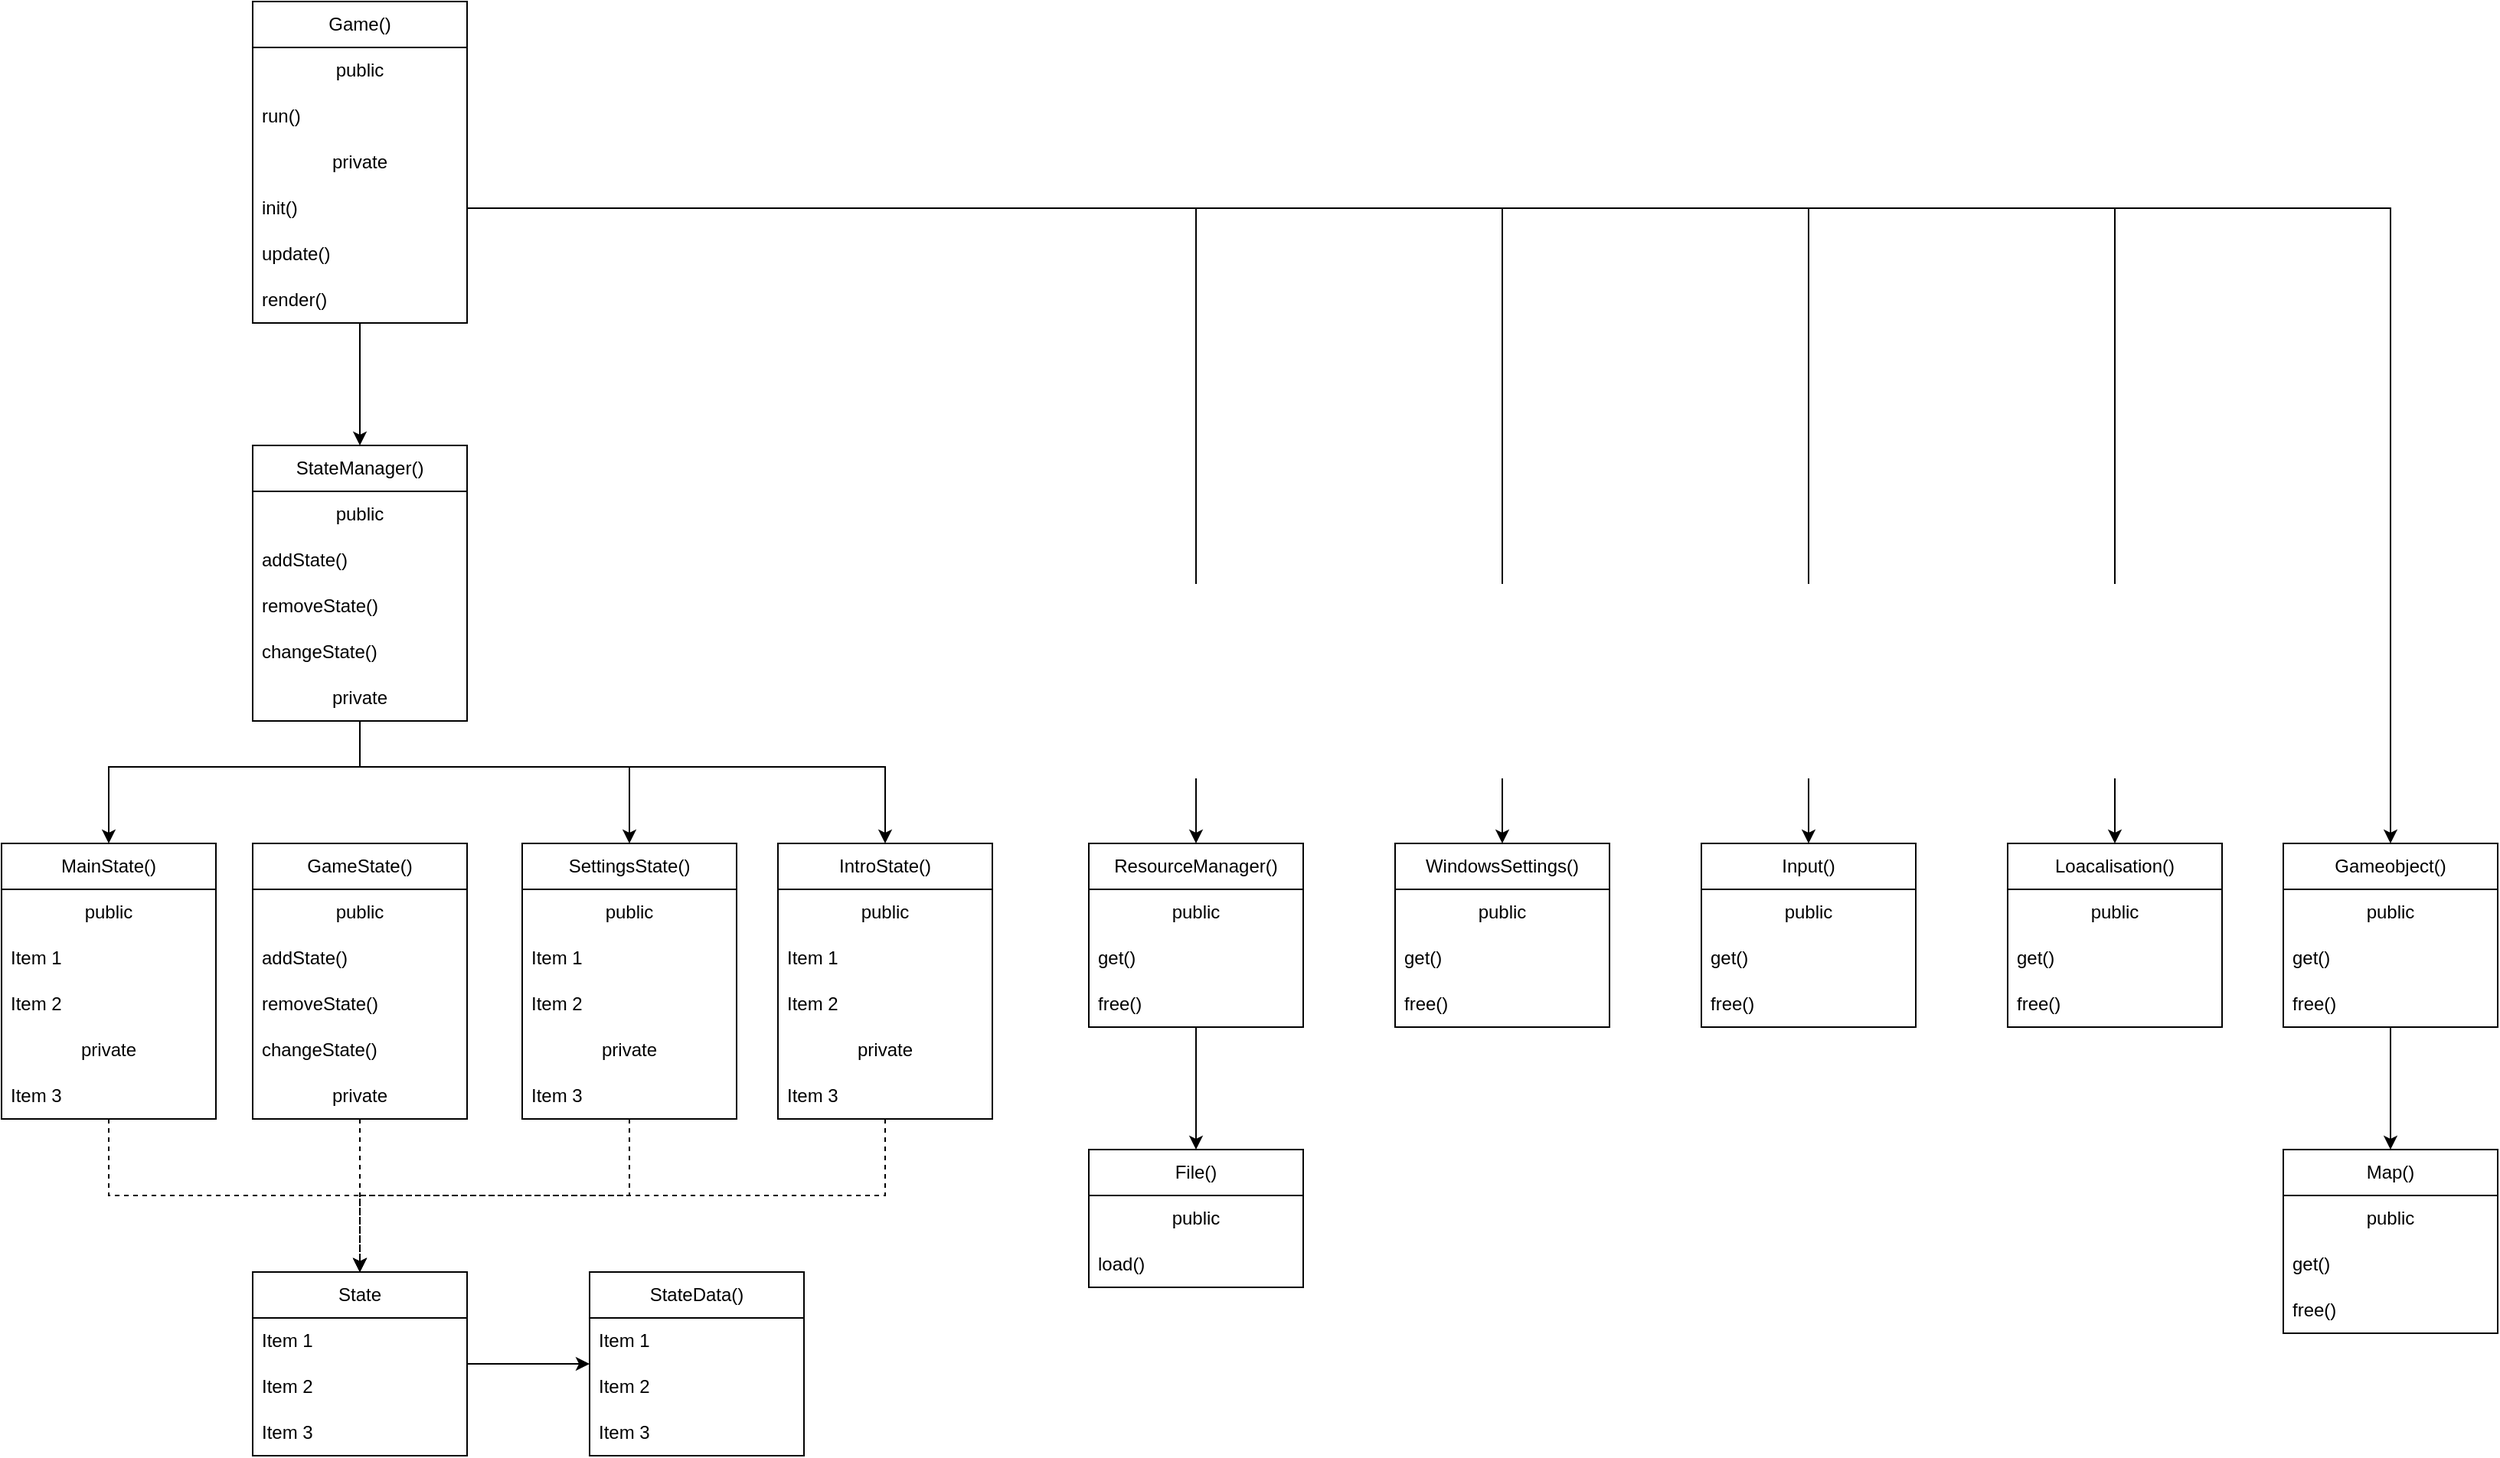 <mxfile version="21.5.2" type="github">
  <diagram name="Страница 1" id="eQG78R5WdQIjexpzh70h">
    <mxGraphModel dx="1628" dy="1049" grid="1" gridSize="10" guides="1" tooltips="1" connect="1" arrows="1" fold="1" page="1" pageScale="1" pageWidth="5000" pageHeight="5000" background="none" math="0" shadow="0">
      <root>
        <mxCell id="0" />
        <mxCell id="1" parent="0" />
        <mxCell id="CHiHUjRZ3rENDzoaXZ8h-26" value="" style="edgeStyle=orthogonalEdgeStyle;rounded=0;orthogonalLoop=1;jettySize=auto;html=1;" edge="1" parent="1" source="CHiHUjRZ3rENDzoaXZ8h-2" target="CHiHUjRZ3rENDzoaXZ8h-19">
          <mxGeometry relative="1" as="geometry" />
        </mxCell>
        <mxCell id="CHiHUjRZ3rENDzoaXZ8h-2" value="Game()" style="swimlane;fontStyle=0;childLayout=stackLayout;horizontal=1;startSize=30;horizontalStack=0;resizeParent=1;resizeParentMax=0;resizeLast=0;collapsible=1;marginBottom=0;whiteSpace=wrap;html=1;" vertex="1" parent="1">
          <mxGeometry x="344" y="20" width="140" height="210" as="geometry">
            <mxRectangle x="344" y="20" width="70" height="30" as="alternateBounds" />
          </mxGeometry>
        </mxCell>
        <mxCell id="CHiHUjRZ3rENDzoaXZ8h-3" value="public" style="text;align=center;verticalAlign=middle;spacingLeft=4;spacingRight=4;overflow=hidden;points=[[0,0.5],[1,0.5]];portConstraint=eastwest;rotatable=0;whiteSpace=wrap;html=1;" vertex="1" parent="CHiHUjRZ3rENDzoaXZ8h-2">
          <mxGeometry y="30" width="140" height="30" as="geometry" />
        </mxCell>
        <mxCell id="CHiHUjRZ3rENDzoaXZ8h-5" value="run()" style="text;strokeColor=none;fillColor=none;align=left;verticalAlign=middle;spacingLeft=4;spacingRight=4;overflow=hidden;points=[[0,0.5],[1,0.5]];portConstraint=eastwest;rotatable=0;whiteSpace=wrap;html=1;" vertex="1" parent="CHiHUjRZ3rENDzoaXZ8h-2">
          <mxGeometry y="60" width="140" height="30" as="geometry" />
        </mxCell>
        <mxCell id="CHiHUjRZ3rENDzoaXZ8h-4" value="private" style="text;align=center;verticalAlign=middle;spacingLeft=4;spacingRight=4;overflow=hidden;points=[[0,0.5],[1,0.5]];portConstraint=eastwest;rotatable=0;whiteSpace=wrap;html=1;" vertex="1" parent="CHiHUjRZ3rENDzoaXZ8h-2">
          <mxGeometry y="90" width="140" height="30" as="geometry" />
        </mxCell>
        <mxCell id="CHiHUjRZ3rENDzoaXZ8h-9" value="init()" style="text;strokeColor=none;fillColor=none;align=left;verticalAlign=middle;spacingLeft=4;spacingRight=4;overflow=hidden;points=[[0,0.5],[1,0.5]];portConstraint=eastwest;rotatable=0;whiteSpace=wrap;html=1;" vertex="1" parent="CHiHUjRZ3rENDzoaXZ8h-2">
          <mxGeometry y="120" width="140" height="30" as="geometry" />
        </mxCell>
        <mxCell id="CHiHUjRZ3rENDzoaXZ8h-7" value="update()" style="text;strokeColor=none;fillColor=none;align=left;verticalAlign=middle;spacingLeft=4;spacingRight=4;overflow=hidden;points=[[0,0.5],[1,0.5]];portConstraint=eastwest;rotatable=0;whiteSpace=wrap;html=1;" vertex="1" parent="CHiHUjRZ3rENDzoaXZ8h-2">
          <mxGeometry y="150" width="140" height="30" as="geometry" />
        </mxCell>
        <mxCell id="CHiHUjRZ3rENDzoaXZ8h-8" value="render()" style="text;strokeColor=none;fillColor=none;align=left;verticalAlign=middle;spacingLeft=4;spacingRight=4;overflow=hidden;points=[[0,0.5],[1,0.5]];portConstraint=eastwest;rotatable=0;whiteSpace=wrap;html=1;" vertex="1" parent="CHiHUjRZ3rENDzoaXZ8h-2">
          <mxGeometry y="180" width="140" height="30" as="geometry" />
        </mxCell>
        <mxCell id="CHiHUjRZ3rENDzoaXZ8h-35" value="" style="edgeStyle=orthogonalEdgeStyle;rounded=0;orthogonalLoop=1;jettySize=auto;html=1;entryX=0.5;entryY=0;entryDx=0;entryDy=0;" edge="1" parent="1" source="CHiHUjRZ3rENDzoaXZ8h-19" target="CHiHUjRZ3rENDzoaXZ8h-51">
          <mxGeometry relative="1" as="geometry">
            <Array as="points">
              <mxPoint x="414" y="520" />
              <mxPoint x="757" y="520" />
            </Array>
          </mxGeometry>
        </mxCell>
        <mxCell id="CHiHUjRZ3rENDzoaXZ8h-36" value="" style="edgeStyle=orthogonalEdgeStyle;rounded=0;orthogonalLoop=1;jettySize=auto;html=1;entryX=0.5;entryY=0;entryDx=0;entryDy=0;" edge="1" parent="1" source="CHiHUjRZ3rENDzoaXZ8h-19" target="CHiHUjRZ3rENDzoaXZ8h-37">
          <mxGeometry relative="1" as="geometry">
            <Array as="points">
              <mxPoint x="414" y="520" />
              <mxPoint x="250" y="520" />
            </Array>
          </mxGeometry>
        </mxCell>
        <mxCell id="CHiHUjRZ3rENDzoaXZ8h-46" value="" style="edgeStyle=orthogonalEdgeStyle;rounded=0;orthogonalLoop=1;jettySize=auto;html=1;" edge="1" parent="1" source="CHiHUjRZ3rENDzoaXZ8h-19" target="CHiHUjRZ3rENDzoaXZ8h-41">
          <mxGeometry relative="1" as="geometry">
            <Array as="points">
              <mxPoint x="414" y="520" />
              <mxPoint x="590" y="520" />
            </Array>
          </mxGeometry>
        </mxCell>
        <mxCell id="CHiHUjRZ3rENDzoaXZ8h-19" value="StateManager()" style="swimlane;fontStyle=0;childLayout=stackLayout;horizontal=1;startSize=30;horizontalStack=0;resizeParent=1;resizeParentMax=0;resizeLast=0;collapsible=1;marginBottom=0;whiteSpace=wrap;html=1;" vertex="1" parent="1">
          <mxGeometry x="344" y="310" width="140" height="180" as="geometry">
            <mxRectangle x="344" y="310" width="70" height="30" as="alternateBounds" />
          </mxGeometry>
        </mxCell>
        <mxCell id="CHiHUjRZ3rENDzoaXZ8h-20" value="public" style="text;align=center;verticalAlign=middle;spacingLeft=4;spacingRight=4;overflow=hidden;points=[[0,0.5],[1,0.5]];portConstraint=eastwest;rotatable=0;whiteSpace=wrap;html=1;" vertex="1" parent="CHiHUjRZ3rENDzoaXZ8h-19">
          <mxGeometry y="30" width="140" height="30" as="geometry" />
        </mxCell>
        <mxCell id="CHiHUjRZ3rENDzoaXZ8h-21" value="addState()" style="text;strokeColor=none;fillColor=none;align=left;verticalAlign=middle;spacingLeft=4;spacingRight=4;overflow=hidden;points=[[0,0.5],[1,0.5]];portConstraint=eastwest;rotatable=0;whiteSpace=wrap;html=1;" vertex="1" parent="CHiHUjRZ3rENDzoaXZ8h-19">
          <mxGeometry y="60" width="140" height="30" as="geometry" />
        </mxCell>
        <mxCell id="CHiHUjRZ3rENDzoaXZ8h-27" value="removeState()" style="text;strokeColor=none;fillColor=none;align=left;verticalAlign=middle;spacingLeft=4;spacingRight=4;overflow=hidden;points=[[0,0.5],[1,0.5]];portConstraint=eastwest;rotatable=0;whiteSpace=wrap;html=1;" vertex="1" parent="CHiHUjRZ3rENDzoaXZ8h-19">
          <mxGeometry y="90" width="140" height="30" as="geometry" />
        </mxCell>
        <mxCell id="CHiHUjRZ3rENDzoaXZ8h-28" value="changeState()" style="text;strokeColor=none;fillColor=none;align=left;verticalAlign=middle;spacingLeft=4;spacingRight=4;overflow=hidden;points=[[0,0.5],[1,0.5]];portConstraint=eastwest;rotatable=0;whiteSpace=wrap;html=1;" vertex="1" parent="CHiHUjRZ3rENDzoaXZ8h-19">
          <mxGeometry y="120" width="140" height="30" as="geometry" />
        </mxCell>
        <mxCell id="CHiHUjRZ3rENDzoaXZ8h-22" value="private" style="text;align=center;verticalAlign=middle;spacingLeft=4;spacingRight=4;overflow=hidden;points=[[0,0.5],[1,0.5]];portConstraint=eastwest;rotatable=0;whiteSpace=wrap;html=1;" vertex="1" parent="CHiHUjRZ3rENDzoaXZ8h-19">
          <mxGeometry y="150" width="140" height="30" as="geometry" />
        </mxCell>
        <mxCell id="CHiHUjRZ3rENDzoaXZ8h-193" value="" style="edgeStyle=orthogonalEdgeStyle;rounded=0;orthogonalLoop=1;jettySize=auto;html=1;entryX=0.5;entryY=0;entryDx=0;entryDy=0;dashed=1;" edge="1" parent="1" source="CHiHUjRZ3rENDzoaXZ8h-29" target="CHiHUjRZ3rENDzoaXZ8h-179">
          <mxGeometry relative="1" as="geometry">
            <mxPoint x="414" y="810" as="targetPoint" />
          </mxGeometry>
        </mxCell>
        <mxCell id="CHiHUjRZ3rENDzoaXZ8h-29" value="GameState()" style="swimlane;fontStyle=0;childLayout=stackLayout;horizontal=1;startSize=30;horizontalStack=0;resizeParent=1;resizeParentMax=0;resizeLast=0;collapsible=1;marginBottom=0;whiteSpace=wrap;html=1;" vertex="1" parent="1">
          <mxGeometry x="344" y="570" width="140" height="180" as="geometry">
            <mxRectangle x="344" y="20" width="70" height="30" as="alternateBounds" />
          </mxGeometry>
        </mxCell>
        <mxCell id="CHiHUjRZ3rENDzoaXZ8h-30" value="public" style="text;align=center;verticalAlign=middle;spacingLeft=4;spacingRight=4;overflow=hidden;points=[[0,0.5],[1,0.5]];portConstraint=eastwest;rotatable=0;whiteSpace=wrap;html=1;" vertex="1" parent="CHiHUjRZ3rENDzoaXZ8h-29">
          <mxGeometry y="30" width="140" height="30" as="geometry" />
        </mxCell>
        <mxCell id="CHiHUjRZ3rENDzoaXZ8h-31" value="addState()" style="text;strokeColor=none;fillColor=none;align=left;verticalAlign=middle;spacingLeft=4;spacingRight=4;overflow=hidden;points=[[0,0.5],[1,0.5]];portConstraint=eastwest;rotatable=0;whiteSpace=wrap;html=1;" vertex="1" parent="CHiHUjRZ3rENDzoaXZ8h-29">
          <mxGeometry y="60" width="140" height="30" as="geometry" />
        </mxCell>
        <mxCell id="CHiHUjRZ3rENDzoaXZ8h-32" value="removeState()" style="text;strokeColor=none;fillColor=none;align=left;verticalAlign=middle;spacingLeft=4;spacingRight=4;overflow=hidden;points=[[0,0.5],[1,0.5]];portConstraint=eastwest;rotatable=0;whiteSpace=wrap;html=1;" vertex="1" parent="CHiHUjRZ3rENDzoaXZ8h-29">
          <mxGeometry y="90" width="140" height="30" as="geometry" />
        </mxCell>
        <mxCell id="CHiHUjRZ3rENDzoaXZ8h-33" value="changeState()" style="text;strokeColor=none;fillColor=none;align=left;verticalAlign=middle;spacingLeft=4;spacingRight=4;overflow=hidden;points=[[0,0.5],[1,0.5]];portConstraint=eastwest;rotatable=0;whiteSpace=wrap;html=1;" vertex="1" parent="CHiHUjRZ3rENDzoaXZ8h-29">
          <mxGeometry y="120" width="140" height="30" as="geometry" />
        </mxCell>
        <mxCell id="CHiHUjRZ3rENDzoaXZ8h-34" value="private" style="text;align=center;verticalAlign=middle;spacingLeft=4;spacingRight=4;overflow=hidden;points=[[0,0.5],[1,0.5]];portConstraint=eastwest;rotatable=0;whiteSpace=wrap;html=1;" vertex="1" parent="CHiHUjRZ3rENDzoaXZ8h-29">
          <mxGeometry y="150" width="140" height="30" as="geometry" />
        </mxCell>
        <mxCell id="CHiHUjRZ3rENDzoaXZ8h-195" value="" style="edgeStyle=orthogonalEdgeStyle;rounded=0;orthogonalLoop=1;jettySize=auto;html=1;entryX=0.5;entryY=0;entryDx=0;entryDy=0;dashed=1;" edge="1" parent="1" source="CHiHUjRZ3rENDzoaXZ8h-37" target="CHiHUjRZ3rENDzoaXZ8h-179">
          <mxGeometry relative="1" as="geometry">
            <mxPoint x="250" y="810" as="targetPoint" />
            <Array as="points">
              <mxPoint x="250" y="800" />
              <mxPoint x="414" y="800" />
            </Array>
          </mxGeometry>
        </mxCell>
        <mxCell id="CHiHUjRZ3rENDzoaXZ8h-37" value="MainState()" style="swimlane;fontStyle=0;childLayout=stackLayout;horizontal=1;startSize=30;horizontalStack=0;resizeParent=1;resizeParentMax=0;resizeLast=0;collapsible=1;marginBottom=0;whiteSpace=wrap;html=1;" vertex="1" parent="1">
          <mxGeometry x="180" y="570" width="140" height="180" as="geometry" />
        </mxCell>
        <mxCell id="CHiHUjRZ3rENDzoaXZ8h-48" value="public" style="text;align=center;verticalAlign=middle;spacingLeft=4;spacingRight=4;overflow=hidden;points=[[0,0.5],[1,0.5]];portConstraint=eastwest;rotatable=0;whiteSpace=wrap;html=1;" vertex="1" parent="CHiHUjRZ3rENDzoaXZ8h-37">
          <mxGeometry y="30" width="140" height="30" as="geometry" />
        </mxCell>
        <mxCell id="CHiHUjRZ3rENDzoaXZ8h-38" value="Item 1" style="text;strokeColor=none;fillColor=none;align=left;verticalAlign=middle;spacingLeft=4;spacingRight=4;overflow=hidden;points=[[0,0.5],[1,0.5]];portConstraint=eastwest;rotatable=0;whiteSpace=wrap;html=1;" vertex="1" parent="CHiHUjRZ3rENDzoaXZ8h-37">
          <mxGeometry y="60" width="140" height="30" as="geometry" />
        </mxCell>
        <mxCell id="CHiHUjRZ3rENDzoaXZ8h-39" value="Item 2" style="text;strokeColor=none;fillColor=none;align=left;verticalAlign=middle;spacingLeft=4;spacingRight=4;overflow=hidden;points=[[0,0.5],[1,0.5]];portConstraint=eastwest;rotatable=0;whiteSpace=wrap;html=1;" vertex="1" parent="CHiHUjRZ3rENDzoaXZ8h-37">
          <mxGeometry y="90" width="140" height="30" as="geometry" />
        </mxCell>
        <mxCell id="CHiHUjRZ3rENDzoaXZ8h-49" value="private" style="text;align=center;verticalAlign=middle;spacingLeft=4;spacingRight=4;overflow=hidden;points=[[0,0.5],[1,0.5]];portConstraint=eastwest;rotatable=0;whiteSpace=wrap;html=1;" vertex="1" parent="CHiHUjRZ3rENDzoaXZ8h-37">
          <mxGeometry y="120" width="140" height="30" as="geometry" />
        </mxCell>
        <mxCell id="CHiHUjRZ3rENDzoaXZ8h-40" value="Item 3" style="text;strokeColor=none;fillColor=none;align=left;verticalAlign=middle;spacingLeft=4;spacingRight=4;overflow=hidden;points=[[0,0.5],[1,0.5]];portConstraint=eastwest;rotatable=0;whiteSpace=wrap;html=1;" vertex="1" parent="CHiHUjRZ3rENDzoaXZ8h-37">
          <mxGeometry y="150" width="140" height="30" as="geometry" />
        </mxCell>
        <mxCell id="CHiHUjRZ3rENDzoaXZ8h-191" value="" style="edgeStyle=orthogonalEdgeStyle;rounded=0;orthogonalLoop=1;jettySize=auto;html=1;entryX=0.5;entryY=0;entryDx=0;entryDy=0;dashed=1;" edge="1" parent="1" source="CHiHUjRZ3rENDzoaXZ8h-41" target="CHiHUjRZ3rENDzoaXZ8h-179">
          <mxGeometry relative="1" as="geometry">
            <mxPoint x="590" y="800" as="targetPoint" />
            <Array as="points">
              <mxPoint x="590" y="800" />
              <mxPoint x="414" y="800" />
            </Array>
          </mxGeometry>
        </mxCell>
        <mxCell id="CHiHUjRZ3rENDzoaXZ8h-41" value="SettingsState()" style="swimlane;fontStyle=0;childLayout=stackLayout;horizontal=1;startSize=30;horizontalStack=0;resizeParent=1;resizeParentMax=0;resizeLast=0;collapsible=1;marginBottom=0;whiteSpace=wrap;html=1;" vertex="1" parent="1">
          <mxGeometry x="520" y="570" width="140" height="180" as="geometry" />
        </mxCell>
        <mxCell id="CHiHUjRZ3rENDzoaXZ8h-47" value="public" style="text;align=center;verticalAlign=middle;spacingLeft=4;spacingRight=4;overflow=hidden;points=[[0,0.5],[1,0.5]];portConstraint=eastwest;rotatable=0;whiteSpace=wrap;html=1;" vertex="1" parent="CHiHUjRZ3rENDzoaXZ8h-41">
          <mxGeometry y="30" width="140" height="30" as="geometry" />
        </mxCell>
        <mxCell id="CHiHUjRZ3rENDzoaXZ8h-42" value="Item 1" style="text;strokeColor=none;fillColor=none;align=left;verticalAlign=middle;spacingLeft=4;spacingRight=4;overflow=hidden;points=[[0,0.5],[1,0.5]];portConstraint=eastwest;rotatable=0;whiteSpace=wrap;html=1;" vertex="1" parent="CHiHUjRZ3rENDzoaXZ8h-41">
          <mxGeometry y="60" width="140" height="30" as="geometry" />
        </mxCell>
        <mxCell id="CHiHUjRZ3rENDzoaXZ8h-43" value="Item 2" style="text;strokeColor=none;fillColor=none;align=left;verticalAlign=middle;spacingLeft=4;spacingRight=4;overflow=hidden;points=[[0,0.5],[1,0.5]];portConstraint=eastwest;rotatable=0;whiteSpace=wrap;html=1;" vertex="1" parent="CHiHUjRZ3rENDzoaXZ8h-41">
          <mxGeometry y="90" width="140" height="30" as="geometry" />
        </mxCell>
        <mxCell id="CHiHUjRZ3rENDzoaXZ8h-50" value="private" style="text;align=center;verticalAlign=middle;spacingLeft=4;spacingRight=4;overflow=hidden;points=[[0,0.5],[1,0.5]];portConstraint=eastwest;rotatable=0;whiteSpace=wrap;html=1;" vertex="1" parent="CHiHUjRZ3rENDzoaXZ8h-41">
          <mxGeometry y="120" width="140" height="30" as="geometry" />
        </mxCell>
        <mxCell id="CHiHUjRZ3rENDzoaXZ8h-44" value="Item 3" style="text;strokeColor=none;fillColor=none;align=left;verticalAlign=middle;spacingLeft=4;spacingRight=4;overflow=hidden;points=[[0,0.5],[1,0.5]];portConstraint=eastwest;rotatable=0;whiteSpace=wrap;html=1;" vertex="1" parent="CHiHUjRZ3rENDzoaXZ8h-41">
          <mxGeometry y="150" width="140" height="30" as="geometry" />
        </mxCell>
        <mxCell id="CHiHUjRZ3rENDzoaXZ8h-197" value="" style="edgeStyle=orthogonalEdgeStyle;rounded=0;orthogonalLoop=1;jettySize=auto;html=1;entryX=0.5;entryY=0;entryDx=0;entryDy=0;dashed=1;" edge="1" parent="1" source="CHiHUjRZ3rENDzoaXZ8h-51" target="CHiHUjRZ3rENDzoaXZ8h-179">
          <mxGeometry relative="1" as="geometry">
            <mxPoint x="757" y="800" as="targetPoint" />
            <Array as="points">
              <mxPoint x="757" y="800" />
              <mxPoint x="414" y="800" />
            </Array>
          </mxGeometry>
        </mxCell>
        <mxCell id="CHiHUjRZ3rENDzoaXZ8h-51" value="IntroState()" style="swimlane;fontStyle=0;childLayout=stackLayout;horizontal=1;startSize=30;horizontalStack=0;resizeParent=1;resizeParentMax=0;resizeLast=0;collapsible=1;marginBottom=0;whiteSpace=wrap;html=1;" vertex="1" parent="1">
          <mxGeometry x="687" y="570" width="140" height="180" as="geometry" />
        </mxCell>
        <mxCell id="CHiHUjRZ3rENDzoaXZ8h-52" value="public" style="text;align=center;verticalAlign=middle;spacingLeft=4;spacingRight=4;overflow=hidden;points=[[0,0.5],[1,0.5]];portConstraint=eastwest;rotatable=0;whiteSpace=wrap;html=1;" vertex="1" parent="CHiHUjRZ3rENDzoaXZ8h-51">
          <mxGeometry y="30" width="140" height="30" as="geometry" />
        </mxCell>
        <mxCell id="CHiHUjRZ3rENDzoaXZ8h-53" value="Item 1" style="text;strokeColor=none;fillColor=none;align=left;verticalAlign=middle;spacingLeft=4;spacingRight=4;overflow=hidden;points=[[0,0.5],[1,0.5]];portConstraint=eastwest;rotatable=0;whiteSpace=wrap;html=1;" vertex="1" parent="CHiHUjRZ3rENDzoaXZ8h-51">
          <mxGeometry y="60" width="140" height="30" as="geometry" />
        </mxCell>
        <mxCell id="CHiHUjRZ3rENDzoaXZ8h-54" value="Item 2" style="text;strokeColor=none;fillColor=none;align=left;verticalAlign=middle;spacingLeft=4;spacingRight=4;overflow=hidden;points=[[0,0.5],[1,0.5]];portConstraint=eastwest;rotatable=0;whiteSpace=wrap;html=1;" vertex="1" parent="CHiHUjRZ3rENDzoaXZ8h-51">
          <mxGeometry y="90" width="140" height="30" as="geometry" />
        </mxCell>
        <mxCell id="CHiHUjRZ3rENDzoaXZ8h-55" value="private" style="text;align=center;verticalAlign=middle;spacingLeft=4;spacingRight=4;overflow=hidden;points=[[0,0.5],[1,0.5]];portConstraint=eastwest;rotatable=0;whiteSpace=wrap;html=1;" vertex="1" parent="CHiHUjRZ3rENDzoaXZ8h-51">
          <mxGeometry y="120" width="140" height="30" as="geometry" />
        </mxCell>
        <mxCell id="CHiHUjRZ3rENDzoaXZ8h-56" value="Item 3" style="text;strokeColor=none;fillColor=none;align=left;verticalAlign=middle;spacingLeft=4;spacingRight=4;overflow=hidden;points=[[0,0.5],[1,0.5]];portConstraint=eastwest;rotatable=0;whiteSpace=wrap;html=1;" vertex="1" parent="CHiHUjRZ3rENDzoaXZ8h-51">
          <mxGeometry y="150" width="140" height="30" as="geometry" />
        </mxCell>
        <mxCell id="CHiHUjRZ3rENDzoaXZ8h-218" value="" style="edgeStyle=orthogonalEdgeStyle;rounded=0;orthogonalLoop=1;jettySize=auto;html=1;" edge="1" parent="1" source="CHiHUjRZ3rENDzoaXZ8h-179" target="CHiHUjRZ3rENDzoaXZ8h-214">
          <mxGeometry relative="1" as="geometry" />
        </mxCell>
        <mxCell id="CHiHUjRZ3rENDzoaXZ8h-179" value="State" style="swimlane;fontStyle=0;childLayout=stackLayout;horizontal=1;startSize=30;horizontalStack=0;resizeParent=1;resizeParentMax=0;resizeLast=0;collapsible=1;marginBottom=0;whiteSpace=wrap;html=1;" vertex="1" parent="1">
          <mxGeometry x="344" y="850" width="140" height="120" as="geometry" />
        </mxCell>
        <mxCell id="CHiHUjRZ3rENDzoaXZ8h-180" value="Item 1" style="text;strokeColor=none;fillColor=none;align=left;verticalAlign=middle;spacingLeft=4;spacingRight=4;overflow=hidden;points=[[0,0.5],[1,0.5]];portConstraint=eastwest;rotatable=0;whiteSpace=wrap;html=1;" vertex="1" parent="CHiHUjRZ3rENDzoaXZ8h-179">
          <mxGeometry y="30" width="140" height="30" as="geometry" />
        </mxCell>
        <mxCell id="CHiHUjRZ3rENDzoaXZ8h-181" value="Item 2" style="text;strokeColor=none;fillColor=none;align=left;verticalAlign=middle;spacingLeft=4;spacingRight=4;overflow=hidden;points=[[0,0.5],[1,0.5]];portConstraint=eastwest;rotatable=0;whiteSpace=wrap;html=1;" vertex="1" parent="CHiHUjRZ3rENDzoaXZ8h-179">
          <mxGeometry y="60" width="140" height="30" as="geometry" />
        </mxCell>
        <mxCell id="CHiHUjRZ3rENDzoaXZ8h-182" value="Item 3" style="text;strokeColor=none;fillColor=none;align=left;verticalAlign=middle;spacingLeft=4;spacingRight=4;overflow=hidden;points=[[0,0.5],[1,0.5]];portConstraint=eastwest;rotatable=0;whiteSpace=wrap;html=1;" vertex="1" parent="CHiHUjRZ3rENDzoaXZ8h-179">
          <mxGeometry y="90" width="140" height="30" as="geometry" />
        </mxCell>
        <mxCell id="CHiHUjRZ3rENDzoaXZ8h-245" value="" style="edgeStyle=orthogonalEdgeStyle;rounded=0;orthogonalLoop=1;jettySize=auto;html=1;" edge="1" parent="1" source="CHiHUjRZ3rENDzoaXZ8h-200" target="CHiHUjRZ3rENDzoaXZ8h-241">
          <mxGeometry relative="1" as="geometry" />
        </mxCell>
        <mxCell id="CHiHUjRZ3rENDzoaXZ8h-200" value="ResourceManager()" style="swimlane;fontStyle=0;childLayout=stackLayout;horizontal=1;startSize=30;horizontalStack=0;resizeParent=1;resizeParentMax=0;resizeLast=0;collapsible=1;marginBottom=0;whiteSpace=wrap;html=1;" vertex="1" parent="1">
          <mxGeometry x="890" y="570" width="140" height="120" as="geometry">
            <mxRectangle x="344" y="20" width="70" height="30" as="alternateBounds" />
          </mxGeometry>
        </mxCell>
        <mxCell id="CHiHUjRZ3rENDzoaXZ8h-201" value="public" style="text;align=center;verticalAlign=middle;spacingLeft=4;spacingRight=4;overflow=hidden;points=[[0,0.5],[1,0.5]];portConstraint=eastwest;rotatable=0;whiteSpace=wrap;html=1;" vertex="1" parent="CHiHUjRZ3rENDzoaXZ8h-200">
          <mxGeometry y="30" width="140" height="30" as="geometry" />
        </mxCell>
        <mxCell id="CHiHUjRZ3rENDzoaXZ8h-202" value="get()" style="text;strokeColor=none;fillColor=none;align=left;verticalAlign=middle;spacingLeft=4;spacingRight=4;overflow=hidden;points=[[0,0.5],[1,0.5]];portConstraint=eastwest;rotatable=0;whiteSpace=wrap;html=1;" vertex="1" parent="CHiHUjRZ3rENDzoaXZ8h-200">
          <mxGeometry y="60" width="140" height="30" as="geometry" />
        </mxCell>
        <mxCell id="CHiHUjRZ3rENDzoaXZ8h-207" value="free()" style="text;strokeColor=none;fillColor=none;align=left;verticalAlign=middle;spacingLeft=4;spacingRight=4;overflow=hidden;points=[[0,0.5],[1,0.5]];portConstraint=eastwest;rotatable=0;whiteSpace=wrap;html=1;" vertex="1" parent="CHiHUjRZ3rENDzoaXZ8h-200">
          <mxGeometry y="90" width="140" height="30" as="geometry" />
        </mxCell>
        <mxCell id="CHiHUjRZ3rENDzoaXZ8h-209" value="WindowsSettings()" style="swimlane;fontStyle=0;childLayout=stackLayout;horizontal=1;startSize=30;horizontalStack=0;resizeParent=1;resizeParentMax=0;resizeLast=0;collapsible=1;marginBottom=0;whiteSpace=wrap;html=1;" vertex="1" parent="1">
          <mxGeometry x="1090" y="570" width="140" height="120" as="geometry">
            <mxRectangle x="344" y="20" width="70" height="30" as="alternateBounds" />
          </mxGeometry>
        </mxCell>
        <mxCell id="CHiHUjRZ3rENDzoaXZ8h-210" value="public" style="text;align=center;verticalAlign=middle;spacingLeft=4;spacingRight=4;overflow=hidden;points=[[0,0.5],[1,0.5]];portConstraint=eastwest;rotatable=0;whiteSpace=wrap;html=1;" vertex="1" parent="CHiHUjRZ3rENDzoaXZ8h-209">
          <mxGeometry y="30" width="140" height="30" as="geometry" />
        </mxCell>
        <mxCell id="CHiHUjRZ3rENDzoaXZ8h-211" value="get()" style="text;strokeColor=none;fillColor=none;align=left;verticalAlign=middle;spacingLeft=4;spacingRight=4;overflow=hidden;points=[[0,0.5],[1,0.5]];portConstraint=eastwest;rotatable=0;whiteSpace=wrap;html=1;" vertex="1" parent="CHiHUjRZ3rENDzoaXZ8h-209">
          <mxGeometry y="60" width="140" height="30" as="geometry" />
        </mxCell>
        <mxCell id="CHiHUjRZ3rENDzoaXZ8h-212" value="free()" style="text;strokeColor=none;fillColor=none;align=left;verticalAlign=middle;spacingLeft=4;spacingRight=4;overflow=hidden;points=[[0,0.5],[1,0.5]];portConstraint=eastwest;rotatable=0;whiteSpace=wrap;html=1;" vertex="1" parent="CHiHUjRZ3rENDzoaXZ8h-209">
          <mxGeometry y="90" width="140" height="30" as="geometry" />
        </mxCell>
        <mxCell id="CHiHUjRZ3rENDzoaXZ8h-214" value="StateData()" style="swimlane;fontStyle=0;childLayout=stackLayout;horizontal=1;startSize=30;horizontalStack=0;resizeParent=1;resizeParentMax=0;resizeLast=0;collapsible=1;marginBottom=0;whiteSpace=wrap;html=1;" vertex="1" parent="1">
          <mxGeometry x="564" y="850" width="140" height="120" as="geometry" />
        </mxCell>
        <mxCell id="CHiHUjRZ3rENDzoaXZ8h-215" value="Item 1" style="text;strokeColor=none;fillColor=none;align=left;verticalAlign=middle;spacingLeft=4;spacingRight=4;overflow=hidden;points=[[0,0.5],[1,0.5]];portConstraint=eastwest;rotatable=0;whiteSpace=wrap;html=1;" vertex="1" parent="CHiHUjRZ3rENDzoaXZ8h-214">
          <mxGeometry y="30" width="140" height="30" as="geometry" />
        </mxCell>
        <mxCell id="CHiHUjRZ3rENDzoaXZ8h-216" value="Item 2" style="text;strokeColor=none;fillColor=none;align=left;verticalAlign=middle;spacingLeft=4;spacingRight=4;overflow=hidden;points=[[0,0.5],[1,0.5]];portConstraint=eastwest;rotatable=0;whiteSpace=wrap;html=1;" vertex="1" parent="CHiHUjRZ3rENDzoaXZ8h-214">
          <mxGeometry y="60" width="140" height="30" as="geometry" />
        </mxCell>
        <mxCell id="CHiHUjRZ3rENDzoaXZ8h-217" value="Item 3" style="text;strokeColor=none;fillColor=none;align=left;verticalAlign=middle;spacingLeft=4;spacingRight=4;overflow=hidden;points=[[0,0.5],[1,0.5]];portConstraint=eastwest;rotatable=0;whiteSpace=wrap;html=1;" vertex="1" parent="CHiHUjRZ3rENDzoaXZ8h-214">
          <mxGeometry y="90" width="140" height="30" as="geometry" />
        </mxCell>
        <mxCell id="CHiHUjRZ3rENDzoaXZ8h-219" value="Input()" style="swimlane;fontStyle=0;childLayout=stackLayout;horizontal=1;startSize=30;horizontalStack=0;resizeParent=1;resizeParentMax=0;resizeLast=0;collapsible=1;marginBottom=0;whiteSpace=wrap;html=1;" vertex="1" parent="1">
          <mxGeometry x="1290" y="570" width="140" height="120" as="geometry">
            <mxRectangle x="344" y="20" width="70" height="30" as="alternateBounds" />
          </mxGeometry>
        </mxCell>
        <mxCell id="CHiHUjRZ3rENDzoaXZ8h-220" value="public" style="text;align=center;verticalAlign=middle;spacingLeft=4;spacingRight=4;overflow=hidden;points=[[0,0.5],[1,0.5]];portConstraint=eastwest;rotatable=0;whiteSpace=wrap;html=1;" vertex="1" parent="CHiHUjRZ3rENDzoaXZ8h-219">
          <mxGeometry y="30" width="140" height="30" as="geometry" />
        </mxCell>
        <mxCell id="CHiHUjRZ3rENDzoaXZ8h-221" value="get()" style="text;strokeColor=none;fillColor=none;align=left;verticalAlign=middle;spacingLeft=4;spacingRight=4;overflow=hidden;points=[[0,0.5],[1,0.5]];portConstraint=eastwest;rotatable=0;whiteSpace=wrap;html=1;" vertex="1" parent="CHiHUjRZ3rENDzoaXZ8h-219">
          <mxGeometry y="60" width="140" height="30" as="geometry" />
        </mxCell>
        <mxCell id="CHiHUjRZ3rENDzoaXZ8h-222" value="free()" style="text;strokeColor=none;fillColor=none;align=left;verticalAlign=middle;spacingLeft=4;spacingRight=4;overflow=hidden;points=[[0,0.5],[1,0.5]];portConstraint=eastwest;rotatable=0;whiteSpace=wrap;html=1;" vertex="1" parent="CHiHUjRZ3rENDzoaXZ8h-219">
          <mxGeometry y="90" width="140" height="30" as="geometry" />
        </mxCell>
        <mxCell id="CHiHUjRZ3rENDzoaXZ8h-223" value="Loacalisation()" style="swimlane;fontStyle=0;childLayout=stackLayout;horizontal=1;startSize=30;horizontalStack=0;resizeParent=1;resizeParentMax=0;resizeLast=0;collapsible=1;marginBottom=0;whiteSpace=wrap;html=1;" vertex="1" parent="1">
          <mxGeometry x="1490" y="570" width="140" height="120" as="geometry">
            <mxRectangle x="344" y="20" width="70" height="30" as="alternateBounds" />
          </mxGeometry>
        </mxCell>
        <mxCell id="CHiHUjRZ3rENDzoaXZ8h-224" value="public" style="text;align=center;verticalAlign=middle;spacingLeft=4;spacingRight=4;overflow=hidden;points=[[0,0.5],[1,0.5]];portConstraint=eastwest;rotatable=0;whiteSpace=wrap;html=1;" vertex="1" parent="CHiHUjRZ3rENDzoaXZ8h-223">
          <mxGeometry y="30" width="140" height="30" as="geometry" />
        </mxCell>
        <mxCell id="CHiHUjRZ3rENDzoaXZ8h-225" value="get()" style="text;strokeColor=none;fillColor=none;align=left;verticalAlign=middle;spacingLeft=4;spacingRight=4;overflow=hidden;points=[[0,0.5],[1,0.5]];portConstraint=eastwest;rotatable=0;whiteSpace=wrap;html=1;" vertex="1" parent="CHiHUjRZ3rENDzoaXZ8h-223">
          <mxGeometry y="60" width="140" height="30" as="geometry" />
        </mxCell>
        <mxCell id="CHiHUjRZ3rENDzoaXZ8h-226" value="free()" style="text;strokeColor=none;fillColor=none;align=left;verticalAlign=middle;spacingLeft=4;spacingRight=4;overflow=hidden;points=[[0,0.5],[1,0.5]];portConstraint=eastwest;rotatable=0;whiteSpace=wrap;html=1;" vertex="1" parent="CHiHUjRZ3rENDzoaXZ8h-223">
          <mxGeometry y="90" width="140" height="30" as="geometry" />
        </mxCell>
        <mxCell id="CHiHUjRZ3rENDzoaXZ8h-235" value="" style="edgeStyle=orthogonalEdgeStyle;rounded=0;orthogonalLoop=1;jettySize=auto;html=1;" edge="1" parent="1" source="CHiHUjRZ3rENDzoaXZ8h-227" target="CHiHUjRZ3rENDzoaXZ8h-231">
          <mxGeometry relative="1" as="geometry" />
        </mxCell>
        <mxCell id="CHiHUjRZ3rENDzoaXZ8h-227" value="Gameobject()" style="swimlane;fontStyle=0;childLayout=stackLayout;horizontal=1;startSize=30;horizontalStack=0;resizeParent=1;resizeParentMax=0;resizeLast=0;collapsible=1;marginBottom=0;whiteSpace=wrap;html=1;" vertex="1" parent="1">
          <mxGeometry x="1670" y="570" width="140" height="120" as="geometry">
            <mxRectangle x="344" y="20" width="70" height="30" as="alternateBounds" />
          </mxGeometry>
        </mxCell>
        <mxCell id="CHiHUjRZ3rENDzoaXZ8h-228" value="public" style="text;align=center;verticalAlign=middle;spacingLeft=4;spacingRight=4;overflow=hidden;points=[[0,0.5],[1,0.5]];portConstraint=eastwest;rotatable=0;whiteSpace=wrap;html=1;" vertex="1" parent="CHiHUjRZ3rENDzoaXZ8h-227">
          <mxGeometry y="30" width="140" height="30" as="geometry" />
        </mxCell>
        <mxCell id="CHiHUjRZ3rENDzoaXZ8h-229" value="get()" style="text;strokeColor=none;fillColor=none;align=left;verticalAlign=middle;spacingLeft=4;spacingRight=4;overflow=hidden;points=[[0,0.5],[1,0.5]];portConstraint=eastwest;rotatable=0;whiteSpace=wrap;html=1;" vertex="1" parent="CHiHUjRZ3rENDzoaXZ8h-227">
          <mxGeometry y="60" width="140" height="30" as="geometry" />
        </mxCell>
        <mxCell id="CHiHUjRZ3rENDzoaXZ8h-230" value="free()" style="text;strokeColor=none;fillColor=none;align=left;verticalAlign=middle;spacingLeft=4;spacingRight=4;overflow=hidden;points=[[0,0.5],[1,0.5]];portConstraint=eastwest;rotatable=0;whiteSpace=wrap;html=1;" vertex="1" parent="CHiHUjRZ3rENDzoaXZ8h-227">
          <mxGeometry y="90" width="140" height="30" as="geometry" />
        </mxCell>
        <mxCell id="CHiHUjRZ3rENDzoaXZ8h-231" value="Map()" style="swimlane;fontStyle=0;childLayout=stackLayout;horizontal=1;startSize=30;horizontalStack=0;resizeParent=1;resizeParentMax=0;resizeLast=0;collapsible=1;marginBottom=0;whiteSpace=wrap;html=1;" vertex="1" parent="1">
          <mxGeometry x="1670" y="770" width="140" height="120" as="geometry">
            <mxRectangle x="344" y="20" width="70" height="30" as="alternateBounds" />
          </mxGeometry>
        </mxCell>
        <mxCell id="CHiHUjRZ3rENDzoaXZ8h-232" value="public" style="text;align=center;verticalAlign=middle;spacingLeft=4;spacingRight=4;overflow=hidden;points=[[0,0.5],[1,0.5]];portConstraint=eastwest;rotatable=0;whiteSpace=wrap;html=1;" vertex="1" parent="CHiHUjRZ3rENDzoaXZ8h-231">
          <mxGeometry y="30" width="140" height="30" as="geometry" />
        </mxCell>
        <mxCell id="CHiHUjRZ3rENDzoaXZ8h-233" value="get()" style="text;strokeColor=none;fillColor=none;align=left;verticalAlign=middle;spacingLeft=4;spacingRight=4;overflow=hidden;points=[[0,0.5],[1,0.5]];portConstraint=eastwest;rotatable=0;whiteSpace=wrap;html=1;" vertex="1" parent="CHiHUjRZ3rENDzoaXZ8h-231">
          <mxGeometry y="60" width="140" height="30" as="geometry" />
        </mxCell>
        <mxCell id="CHiHUjRZ3rENDzoaXZ8h-234" value="free()" style="text;strokeColor=none;fillColor=none;align=left;verticalAlign=middle;spacingLeft=4;spacingRight=4;overflow=hidden;points=[[0,0.5],[1,0.5]];portConstraint=eastwest;rotatable=0;whiteSpace=wrap;html=1;" vertex="1" parent="CHiHUjRZ3rENDzoaXZ8h-231">
          <mxGeometry y="90" width="140" height="30" as="geometry" />
        </mxCell>
        <mxCell id="CHiHUjRZ3rENDzoaXZ8h-241" value="File()" style="swimlane;fontStyle=0;childLayout=stackLayout;horizontal=1;startSize=30;horizontalStack=0;resizeParent=1;resizeParentMax=0;resizeLast=0;collapsible=1;marginBottom=0;whiteSpace=wrap;html=1;" vertex="1" parent="1">
          <mxGeometry x="890" y="770" width="140" height="90" as="geometry">
            <mxRectangle x="344" y="20" width="70" height="30" as="alternateBounds" />
          </mxGeometry>
        </mxCell>
        <mxCell id="CHiHUjRZ3rENDzoaXZ8h-242" value="public" style="text;align=center;verticalAlign=middle;spacingLeft=4;spacingRight=4;overflow=hidden;points=[[0,0.5],[1,0.5]];portConstraint=eastwest;rotatable=0;whiteSpace=wrap;html=1;" vertex="1" parent="CHiHUjRZ3rENDzoaXZ8h-241">
          <mxGeometry y="30" width="140" height="30" as="geometry" />
        </mxCell>
        <mxCell id="CHiHUjRZ3rENDzoaXZ8h-243" value="load()" style="text;strokeColor=none;fillColor=none;align=left;verticalAlign=middle;spacingLeft=4;spacingRight=4;overflow=hidden;points=[[0,0.5],[1,0.5]];portConstraint=eastwest;rotatable=0;whiteSpace=wrap;html=1;" vertex="1" parent="CHiHUjRZ3rENDzoaXZ8h-241">
          <mxGeometry y="60" width="140" height="30" as="geometry" />
        </mxCell>
        <mxCell id="CHiHUjRZ3rENDzoaXZ8h-246" style="edgeStyle=orthogonalEdgeStyle;rounded=0;orthogonalLoop=1;jettySize=auto;html=1;exitX=1;exitY=0.5;exitDx=0;exitDy=0;entryX=0.5;entryY=0;entryDx=0;entryDy=0;" edge="1" parent="1" source="CHiHUjRZ3rENDzoaXZ8h-9" target="CHiHUjRZ3rENDzoaXZ8h-200">
          <mxGeometry relative="1" as="geometry" />
        </mxCell>
        <mxCell id="CHiHUjRZ3rENDzoaXZ8h-247" style="edgeStyle=orthogonalEdgeStyle;rounded=0;orthogonalLoop=1;jettySize=auto;html=1;exitX=1;exitY=0.5;exitDx=0;exitDy=0;" edge="1" parent="1" source="CHiHUjRZ3rENDzoaXZ8h-9" target="CHiHUjRZ3rENDzoaXZ8h-209">
          <mxGeometry relative="1" as="geometry" />
        </mxCell>
        <mxCell id="CHiHUjRZ3rENDzoaXZ8h-248" style="edgeStyle=orthogonalEdgeStyle;rounded=0;orthogonalLoop=1;jettySize=auto;html=1;exitX=1;exitY=0.5;exitDx=0;exitDy=0;" edge="1" parent="1" source="CHiHUjRZ3rENDzoaXZ8h-9" target="CHiHUjRZ3rENDzoaXZ8h-219">
          <mxGeometry relative="1" as="geometry" />
        </mxCell>
        <mxCell id="CHiHUjRZ3rENDzoaXZ8h-249" style="edgeStyle=orthogonalEdgeStyle;rounded=0;orthogonalLoop=1;jettySize=auto;html=1;exitX=1;exitY=0.5;exitDx=0;exitDy=0;" edge="1" parent="1" source="CHiHUjRZ3rENDzoaXZ8h-9" target="CHiHUjRZ3rENDzoaXZ8h-223">
          <mxGeometry relative="1" as="geometry" />
        </mxCell>
        <mxCell id="CHiHUjRZ3rENDzoaXZ8h-250" style="edgeStyle=orthogonalEdgeStyle;rounded=0;orthogonalLoop=1;jettySize=auto;html=1;exitX=1;exitY=0.5;exitDx=0;exitDy=0;entryX=0.5;entryY=0;entryDx=0;entryDy=0;" edge="1" parent="1" source="CHiHUjRZ3rENDzoaXZ8h-9" target="CHiHUjRZ3rENDzoaXZ8h-227">
          <mxGeometry relative="1" as="geometry" />
        </mxCell>
      </root>
    </mxGraphModel>
  </diagram>
</mxfile>
